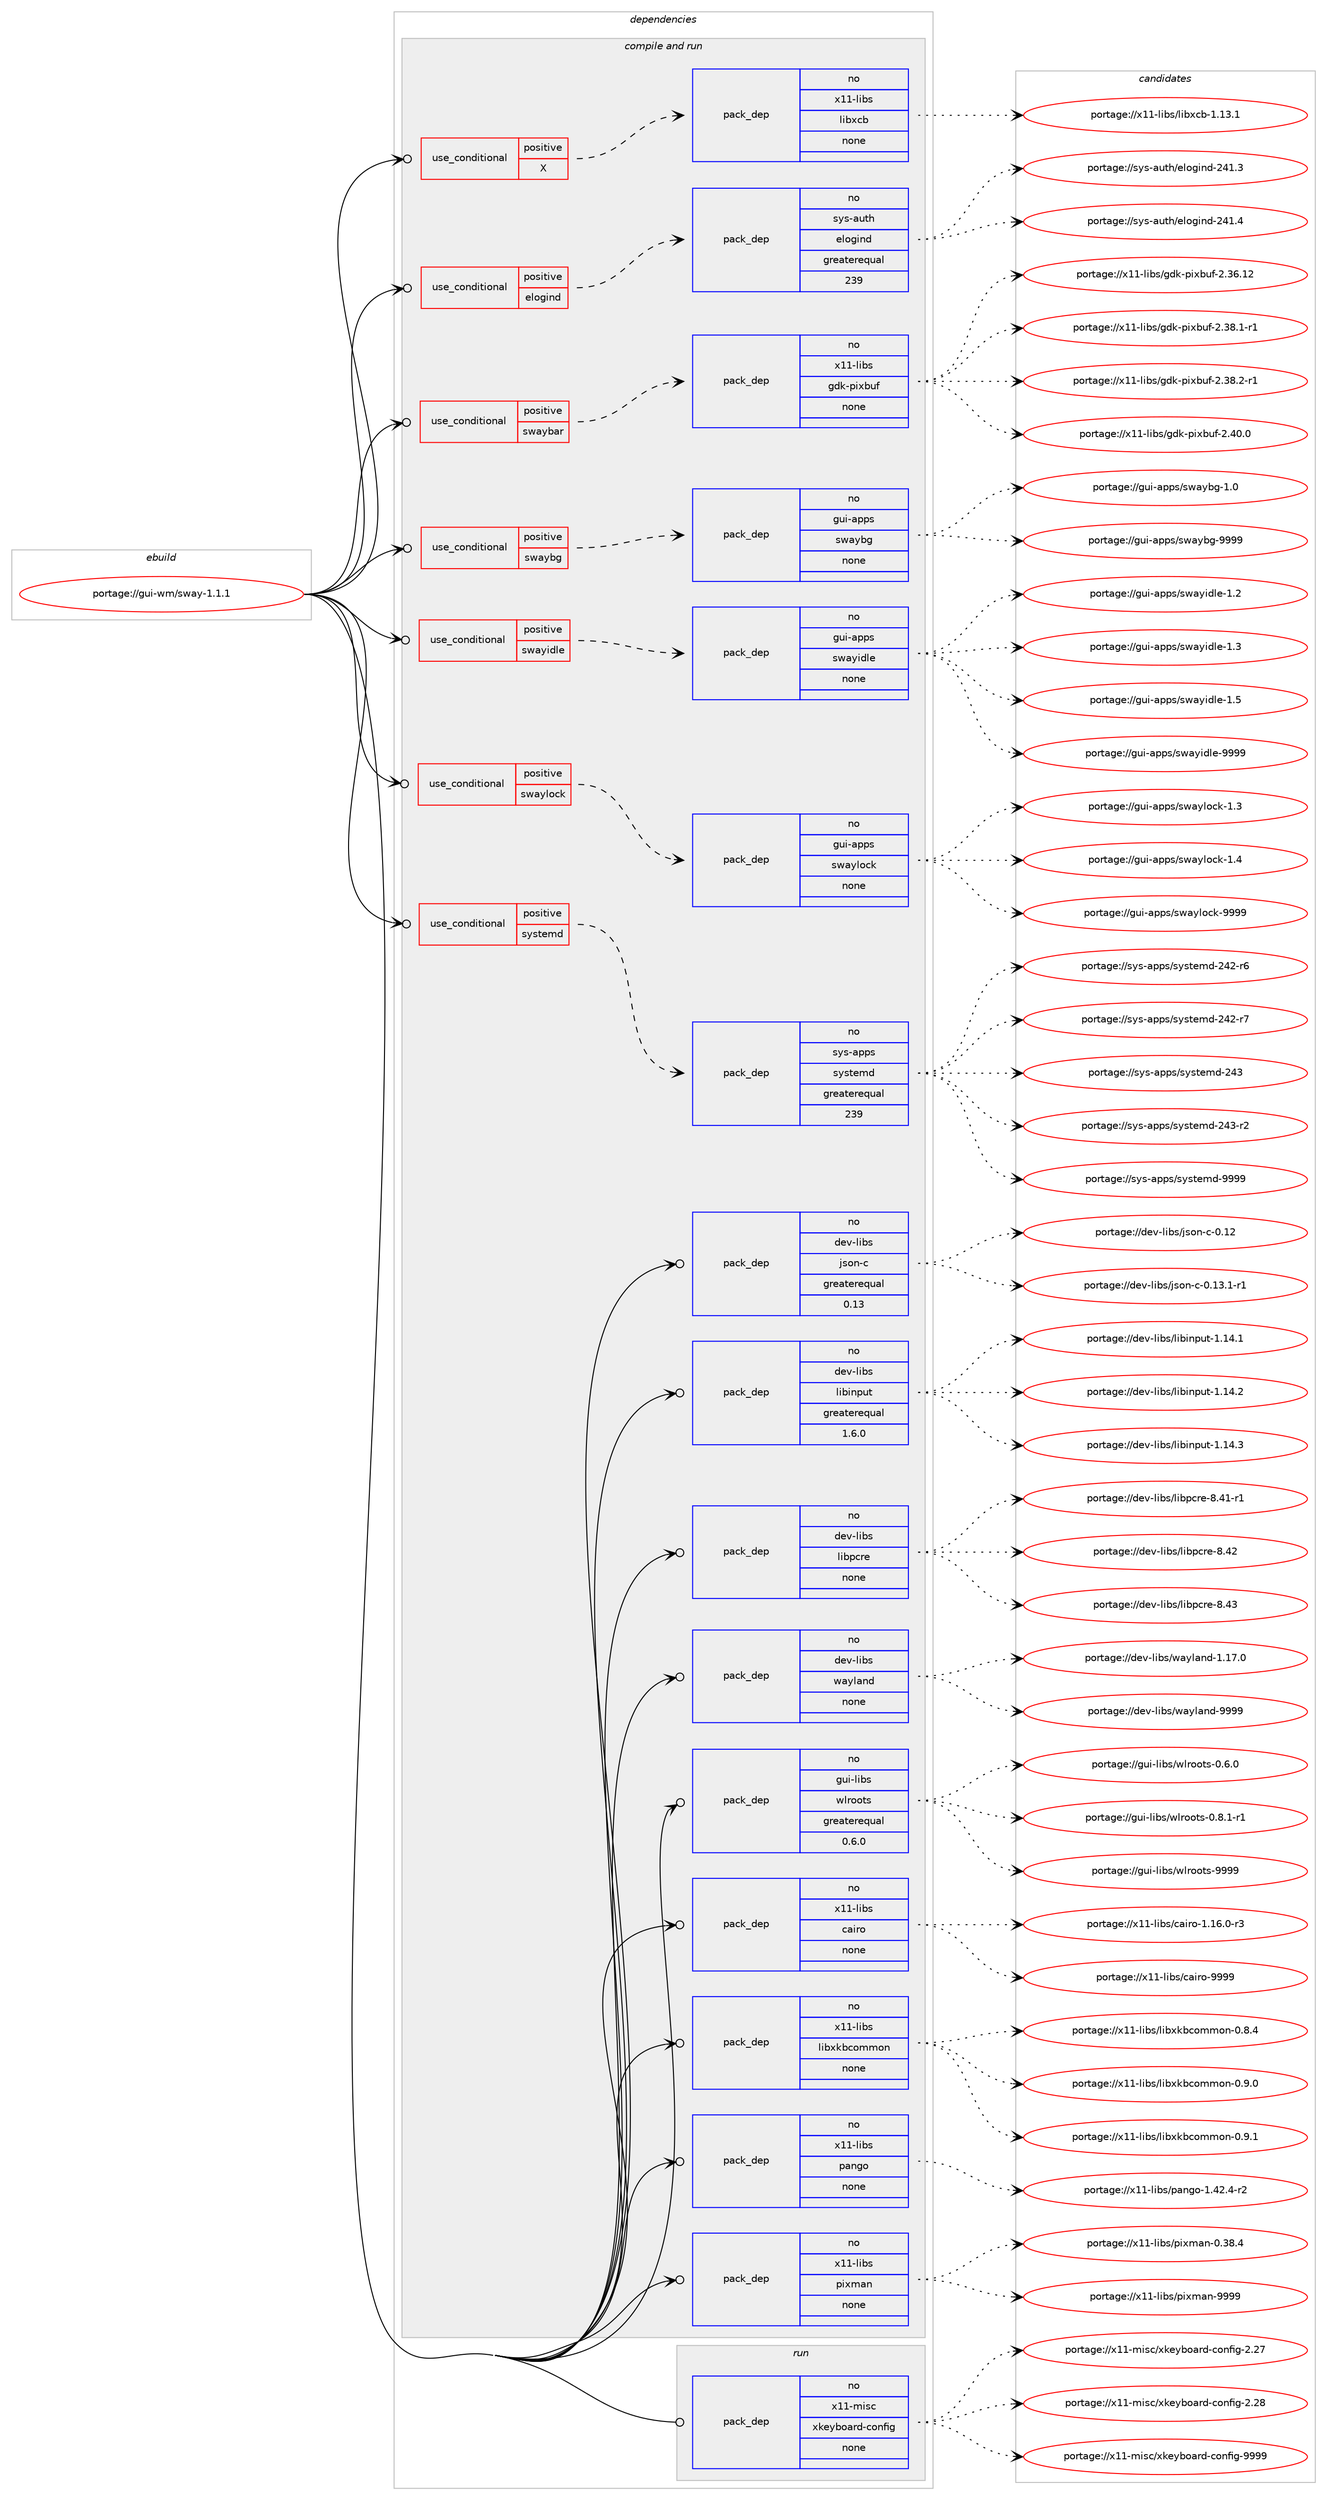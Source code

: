 digraph prolog {

# *************
# Graph options
# *************

newrank=true;
concentrate=true;
compound=true;
graph [rankdir=LR,fontname=Helvetica,fontsize=10,ranksep=1.5];#, ranksep=2.5, nodesep=0.2];
edge  [arrowhead=vee];
node  [fontname=Helvetica,fontsize=10];

# **********
# The ebuild
# **********

subgraph cluster_leftcol {
color=gray;
rank=same;
label=<<i>ebuild</i>>;
id [label="portage://gui-wm/sway-1.1.1", color=red, width=4, href="../gui-wm/sway-1.1.1.svg"];
}

# ****************
# The dependencies
# ****************

subgraph cluster_midcol {
color=gray;
label=<<i>dependencies</i>>;
subgraph cluster_compile {
fillcolor="#eeeeee";
style=filled;
label=<<i>compile</i>>;
}
subgraph cluster_compileandrun {
fillcolor="#eeeeee";
style=filled;
label=<<i>compile and run</i>>;
subgraph cond74851 {
dependency284198 [label=<<TABLE BORDER="0" CELLBORDER="1" CELLSPACING="0" CELLPADDING="4"><TR><TD ROWSPAN="3" CELLPADDING="10">use_conditional</TD></TR><TR><TD>positive</TD></TR><TR><TD>X</TD></TR></TABLE>>, shape=none, color=red];
subgraph pack205182 {
dependency284199 [label=<<TABLE BORDER="0" CELLBORDER="1" CELLSPACING="0" CELLPADDING="4" WIDTH="220"><TR><TD ROWSPAN="6" CELLPADDING="30">pack_dep</TD></TR><TR><TD WIDTH="110">no</TD></TR><TR><TD>x11-libs</TD></TR><TR><TD>libxcb</TD></TR><TR><TD>none</TD></TR><TR><TD></TD></TR></TABLE>>, shape=none, color=blue];
}
dependency284198:e -> dependency284199:w [weight=20,style="dashed",arrowhead="vee"];
}
id:e -> dependency284198:w [weight=20,style="solid",arrowhead="odotvee"];
subgraph cond74852 {
dependency284200 [label=<<TABLE BORDER="0" CELLBORDER="1" CELLSPACING="0" CELLPADDING="4"><TR><TD ROWSPAN="3" CELLPADDING="10">use_conditional</TD></TR><TR><TD>positive</TD></TR><TR><TD>elogind</TD></TR></TABLE>>, shape=none, color=red];
subgraph pack205183 {
dependency284201 [label=<<TABLE BORDER="0" CELLBORDER="1" CELLSPACING="0" CELLPADDING="4" WIDTH="220"><TR><TD ROWSPAN="6" CELLPADDING="30">pack_dep</TD></TR><TR><TD WIDTH="110">no</TD></TR><TR><TD>sys-auth</TD></TR><TR><TD>elogind</TD></TR><TR><TD>greaterequal</TD></TR><TR><TD>239</TD></TR></TABLE>>, shape=none, color=blue];
}
dependency284200:e -> dependency284201:w [weight=20,style="dashed",arrowhead="vee"];
}
id:e -> dependency284200:w [weight=20,style="solid",arrowhead="odotvee"];
subgraph cond74853 {
dependency284202 [label=<<TABLE BORDER="0" CELLBORDER="1" CELLSPACING="0" CELLPADDING="4"><TR><TD ROWSPAN="3" CELLPADDING="10">use_conditional</TD></TR><TR><TD>positive</TD></TR><TR><TD>swaybar</TD></TR></TABLE>>, shape=none, color=red];
subgraph pack205184 {
dependency284203 [label=<<TABLE BORDER="0" CELLBORDER="1" CELLSPACING="0" CELLPADDING="4" WIDTH="220"><TR><TD ROWSPAN="6" CELLPADDING="30">pack_dep</TD></TR><TR><TD WIDTH="110">no</TD></TR><TR><TD>x11-libs</TD></TR><TR><TD>gdk-pixbuf</TD></TR><TR><TD>none</TD></TR><TR><TD></TD></TR></TABLE>>, shape=none, color=blue];
}
dependency284202:e -> dependency284203:w [weight=20,style="dashed",arrowhead="vee"];
}
id:e -> dependency284202:w [weight=20,style="solid",arrowhead="odotvee"];
subgraph cond74854 {
dependency284204 [label=<<TABLE BORDER="0" CELLBORDER="1" CELLSPACING="0" CELLPADDING="4"><TR><TD ROWSPAN="3" CELLPADDING="10">use_conditional</TD></TR><TR><TD>positive</TD></TR><TR><TD>swaybg</TD></TR></TABLE>>, shape=none, color=red];
subgraph pack205185 {
dependency284205 [label=<<TABLE BORDER="0" CELLBORDER="1" CELLSPACING="0" CELLPADDING="4" WIDTH="220"><TR><TD ROWSPAN="6" CELLPADDING="30">pack_dep</TD></TR><TR><TD WIDTH="110">no</TD></TR><TR><TD>gui-apps</TD></TR><TR><TD>swaybg</TD></TR><TR><TD>none</TD></TR><TR><TD></TD></TR></TABLE>>, shape=none, color=blue];
}
dependency284204:e -> dependency284205:w [weight=20,style="dashed",arrowhead="vee"];
}
id:e -> dependency284204:w [weight=20,style="solid",arrowhead="odotvee"];
subgraph cond74855 {
dependency284206 [label=<<TABLE BORDER="0" CELLBORDER="1" CELLSPACING="0" CELLPADDING="4"><TR><TD ROWSPAN="3" CELLPADDING="10">use_conditional</TD></TR><TR><TD>positive</TD></TR><TR><TD>swayidle</TD></TR></TABLE>>, shape=none, color=red];
subgraph pack205186 {
dependency284207 [label=<<TABLE BORDER="0" CELLBORDER="1" CELLSPACING="0" CELLPADDING="4" WIDTH="220"><TR><TD ROWSPAN="6" CELLPADDING="30">pack_dep</TD></TR><TR><TD WIDTH="110">no</TD></TR><TR><TD>gui-apps</TD></TR><TR><TD>swayidle</TD></TR><TR><TD>none</TD></TR><TR><TD></TD></TR></TABLE>>, shape=none, color=blue];
}
dependency284206:e -> dependency284207:w [weight=20,style="dashed",arrowhead="vee"];
}
id:e -> dependency284206:w [weight=20,style="solid",arrowhead="odotvee"];
subgraph cond74856 {
dependency284208 [label=<<TABLE BORDER="0" CELLBORDER="1" CELLSPACING="0" CELLPADDING="4"><TR><TD ROWSPAN="3" CELLPADDING="10">use_conditional</TD></TR><TR><TD>positive</TD></TR><TR><TD>swaylock</TD></TR></TABLE>>, shape=none, color=red];
subgraph pack205187 {
dependency284209 [label=<<TABLE BORDER="0" CELLBORDER="1" CELLSPACING="0" CELLPADDING="4" WIDTH="220"><TR><TD ROWSPAN="6" CELLPADDING="30">pack_dep</TD></TR><TR><TD WIDTH="110">no</TD></TR><TR><TD>gui-apps</TD></TR><TR><TD>swaylock</TD></TR><TR><TD>none</TD></TR><TR><TD></TD></TR></TABLE>>, shape=none, color=blue];
}
dependency284208:e -> dependency284209:w [weight=20,style="dashed",arrowhead="vee"];
}
id:e -> dependency284208:w [weight=20,style="solid",arrowhead="odotvee"];
subgraph cond74857 {
dependency284210 [label=<<TABLE BORDER="0" CELLBORDER="1" CELLSPACING="0" CELLPADDING="4"><TR><TD ROWSPAN="3" CELLPADDING="10">use_conditional</TD></TR><TR><TD>positive</TD></TR><TR><TD>systemd</TD></TR></TABLE>>, shape=none, color=red];
subgraph pack205188 {
dependency284211 [label=<<TABLE BORDER="0" CELLBORDER="1" CELLSPACING="0" CELLPADDING="4" WIDTH="220"><TR><TD ROWSPAN="6" CELLPADDING="30">pack_dep</TD></TR><TR><TD WIDTH="110">no</TD></TR><TR><TD>sys-apps</TD></TR><TR><TD>systemd</TD></TR><TR><TD>greaterequal</TD></TR><TR><TD>239</TD></TR></TABLE>>, shape=none, color=blue];
}
dependency284210:e -> dependency284211:w [weight=20,style="dashed",arrowhead="vee"];
}
id:e -> dependency284210:w [weight=20,style="solid",arrowhead="odotvee"];
subgraph pack205189 {
dependency284212 [label=<<TABLE BORDER="0" CELLBORDER="1" CELLSPACING="0" CELLPADDING="4" WIDTH="220"><TR><TD ROWSPAN="6" CELLPADDING="30">pack_dep</TD></TR><TR><TD WIDTH="110">no</TD></TR><TR><TD>dev-libs</TD></TR><TR><TD>json-c</TD></TR><TR><TD>greaterequal</TD></TR><TR><TD>0.13</TD></TR></TABLE>>, shape=none, color=blue];
}
id:e -> dependency284212:w [weight=20,style="solid",arrowhead="odotvee"];
subgraph pack205190 {
dependency284213 [label=<<TABLE BORDER="0" CELLBORDER="1" CELLSPACING="0" CELLPADDING="4" WIDTH="220"><TR><TD ROWSPAN="6" CELLPADDING="30">pack_dep</TD></TR><TR><TD WIDTH="110">no</TD></TR><TR><TD>dev-libs</TD></TR><TR><TD>libinput</TD></TR><TR><TD>greaterequal</TD></TR><TR><TD>1.6.0</TD></TR></TABLE>>, shape=none, color=blue];
}
id:e -> dependency284213:w [weight=20,style="solid",arrowhead="odotvee"];
subgraph pack205191 {
dependency284214 [label=<<TABLE BORDER="0" CELLBORDER="1" CELLSPACING="0" CELLPADDING="4" WIDTH="220"><TR><TD ROWSPAN="6" CELLPADDING="30">pack_dep</TD></TR><TR><TD WIDTH="110">no</TD></TR><TR><TD>dev-libs</TD></TR><TR><TD>libpcre</TD></TR><TR><TD>none</TD></TR><TR><TD></TD></TR></TABLE>>, shape=none, color=blue];
}
id:e -> dependency284214:w [weight=20,style="solid",arrowhead="odotvee"];
subgraph pack205192 {
dependency284215 [label=<<TABLE BORDER="0" CELLBORDER="1" CELLSPACING="0" CELLPADDING="4" WIDTH="220"><TR><TD ROWSPAN="6" CELLPADDING="30">pack_dep</TD></TR><TR><TD WIDTH="110">no</TD></TR><TR><TD>dev-libs</TD></TR><TR><TD>wayland</TD></TR><TR><TD>none</TD></TR><TR><TD></TD></TR></TABLE>>, shape=none, color=blue];
}
id:e -> dependency284215:w [weight=20,style="solid",arrowhead="odotvee"];
subgraph pack205193 {
dependency284216 [label=<<TABLE BORDER="0" CELLBORDER="1" CELLSPACING="0" CELLPADDING="4" WIDTH="220"><TR><TD ROWSPAN="6" CELLPADDING="30">pack_dep</TD></TR><TR><TD WIDTH="110">no</TD></TR><TR><TD>gui-libs</TD></TR><TR><TD>wlroots</TD></TR><TR><TD>greaterequal</TD></TR><TR><TD>0.6.0</TD></TR></TABLE>>, shape=none, color=blue];
}
id:e -> dependency284216:w [weight=20,style="solid",arrowhead="odotvee"];
subgraph pack205194 {
dependency284217 [label=<<TABLE BORDER="0" CELLBORDER="1" CELLSPACING="0" CELLPADDING="4" WIDTH="220"><TR><TD ROWSPAN="6" CELLPADDING="30">pack_dep</TD></TR><TR><TD WIDTH="110">no</TD></TR><TR><TD>x11-libs</TD></TR><TR><TD>cairo</TD></TR><TR><TD>none</TD></TR><TR><TD></TD></TR></TABLE>>, shape=none, color=blue];
}
id:e -> dependency284217:w [weight=20,style="solid",arrowhead="odotvee"];
subgraph pack205195 {
dependency284218 [label=<<TABLE BORDER="0" CELLBORDER="1" CELLSPACING="0" CELLPADDING="4" WIDTH="220"><TR><TD ROWSPAN="6" CELLPADDING="30">pack_dep</TD></TR><TR><TD WIDTH="110">no</TD></TR><TR><TD>x11-libs</TD></TR><TR><TD>libxkbcommon</TD></TR><TR><TD>none</TD></TR><TR><TD></TD></TR></TABLE>>, shape=none, color=blue];
}
id:e -> dependency284218:w [weight=20,style="solid",arrowhead="odotvee"];
subgraph pack205196 {
dependency284219 [label=<<TABLE BORDER="0" CELLBORDER="1" CELLSPACING="0" CELLPADDING="4" WIDTH="220"><TR><TD ROWSPAN="6" CELLPADDING="30">pack_dep</TD></TR><TR><TD WIDTH="110">no</TD></TR><TR><TD>x11-libs</TD></TR><TR><TD>pango</TD></TR><TR><TD>none</TD></TR><TR><TD></TD></TR></TABLE>>, shape=none, color=blue];
}
id:e -> dependency284219:w [weight=20,style="solid",arrowhead="odotvee"];
subgraph pack205197 {
dependency284220 [label=<<TABLE BORDER="0" CELLBORDER="1" CELLSPACING="0" CELLPADDING="4" WIDTH="220"><TR><TD ROWSPAN="6" CELLPADDING="30">pack_dep</TD></TR><TR><TD WIDTH="110">no</TD></TR><TR><TD>x11-libs</TD></TR><TR><TD>pixman</TD></TR><TR><TD>none</TD></TR><TR><TD></TD></TR></TABLE>>, shape=none, color=blue];
}
id:e -> dependency284220:w [weight=20,style="solid",arrowhead="odotvee"];
}
subgraph cluster_run {
fillcolor="#eeeeee";
style=filled;
label=<<i>run</i>>;
subgraph pack205198 {
dependency284221 [label=<<TABLE BORDER="0" CELLBORDER="1" CELLSPACING="0" CELLPADDING="4" WIDTH="220"><TR><TD ROWSPAN="6" CELLPADDING="30">pack_dep</TD></TR><TR><TD WIDTH="110">no</TD></TR><TR><TD>x11-misc</TD></TR><TR><TD>xkeyboard-config</TD></TR><TR><TD>none</TD></TR><TR><TD></TD></TR></TABLE>>, shape=none, color=blue];
}
id:e -> dependency284221:w [weight=20,style="solid",arrowhead="odot"];
}
}

# **************
# The candidates
# **************

subgraph cluster_choices {
rank=same;
color=gray;
label=<<i>candidates</i>>;

subgraph choice205182 {
color=black;
nodesep=1;
choiceportage120494945108105981154710810598120999845494649514649 [label="portage://x11-libs/libxcb-1.13.1", color=red, width=4,href="../x11-libs/libxcb-1.13.1.svg"];
dependency284199:e -> choiceportage120494945108105981154710810598120999845494649514649:w [style=dotted,weight="100"];
}
subgraph choice205183 {
color=black;
nodesep=1;
choiceportage115121115459711711610447101108111103105110100455052494651 [label="portage://sys-auth/elogind-241.3", color=red, width=4,href="../sys-auth/elogind-241.3.svg"];
choiceportage115121115459711711610447101108111103105110100455052494652 [label="portage://sys-auth/elogind-241.4", color=red, width=4,href="../sys-auth/elogind-241.4.svg"];
dependency284201:e -> choiceportage115121115459711711610447101108111103105110100455052494651:w [style=dotted,weight="100"];
dependency284201:e -> choiceportage115121115459711711610447101108111103105110100455052494652:w [style=dotted,weight="100"];
}
subgraph choice205184 {
color=black;
nodesep=1;
choiceportage120494945108105981154710310010745112105120981171024550465154464950 [label="portage://x11-libs/gdk-pixbuf-2.36.12", color=red, width=4,href="../x11-libs/gdk-pixbuf-2.36.12.svg"];
choiceportage12049494510810598115471031001074511210512098117102455046515646494511449 [label="portage://x11-libs/gdk-pixbuf-2.38.1-r1", color=red, width=4,href="../x11-libs/gdk-pixbuf-2.38.1-r1.svg"];
choiceportage12049494510810598115471031001074511210512098117102455046515646504511449 [label="portage://x11-libs/gdk-pixbuf-2.38.2-r1", color=red, width=4,href="../x11-libs/gdk-pixbuf-2.38.2-r1.svg"];
choiceportage1204949451081059811547103100107451121051209811710245504652484648 [label="portage://x11-libs/gdk-pixbuf-2.40.0", color=red, width=4,href="../x11-libs/gdk-pixbuf-2.40.0.svg"];
dependency284203:e -> choiceportage120494945108105981154710310010745112105120981171024550465154464950:w [style=dotted,weight="100"];
dependency284203:e -> choiceportage12049494510810598115471031001074511210512098117102455046515646494511449:w [style=dotted,weight="100"];
dependency284203:e -> choiceportage12049494510810598115471031001074511210512098117102455046515646504511449:w [style=dotted,weight="100"];
dependency284203:e -> choiceportage1204949451081059811547103100107451121051209811710245504652484648:w [style=dotted,weight="100"];
}
subgraph choice205185 {
color=black;
nodesep=1;
choiceportage103117105459711211211547115119971219810345494648 [label="portage://gui-apps/swaybg-1.0", color=red, width=4,href="../gui-apps/swaybg-1.0.svg"];
choiceportage10311710545971121121154711511997121981034557575757 [label="portage://gui-apps/swaybg-9999", color=red, width=4,href="../gui-apps/swaybg-9999.svg"];
dependency284205:e -> choiceportage103117105459711211211547115119971219810345494648:w [style=dotted,weight="100"];
dependency284205:e -> choiceportage10311710545971121121154711511997121981034557575757:w [style=dotted,weight="100"];
}
subgraph choice205186 {
color=black;
nodesep=1;
choiceportage1031171054597112112115471151199712110510010810145494650 [label="portage://gui-apps/swayidle-1.2", color=red, width=4,href="../gui-apps/swayidle-1.2.svg"];
choiceportage1031171054597112112115471151199712110510010810145494651 [label="portage://gui-apps/swayidle-1.3", color=red, width=4,href="../gui-apps/swayidle-1.3.svg"];
choiceportage1031171054597112112115471151199712110510010810145494653 [label="portage://gui-apps/swayidle-1.5", color=red, width=4,href="../gui-apps/swayidle-1.5.svg"];
choiceportage103117105459711211211547115119971211051001081014557575757 [label="portage://gui-apps/swayidle-9999", color=red, width=4,href="../gui-apps/swayidle-9999.svg"];
dependency284207:e -> choiceportage1031171054597112112115471151199712110510010810145494650:w [style=dotted,weight="100"];
dependency284207:e -> choiceportage1031171054597112112115471151199712110510010810145494651:w [style=dotted,weight="100"];
dependency284207:e -> choiceportage1031171054597112112115471151199712110510010810145494653:w [style=dotted,weight="100"];
dependency284207:e -> choiceportage103117105459711211211547115119971211051001081014557575757:w [style=dotted,weight="100"];
}
subgraph choice205187 {
color=black;
nodesep=1;
choiceportage103117105459711211211547115119971211081119910745494651 [label="portage://gui-apps/swaylock-1.3", color=red, width=4,href="../gui-apps/swaylock-1.3.svg"];
choiceportage103117105459711211211547115119971211081119910745494652 [label="portage://gui-apps/swaylock-1.4", color=red, width=4,href="../gui-apps/swaylock-1.4.svg"];
choiceportage10311710545971121121154711511997121108111991074557575757 [label="portage://gui-apps/swaylock-9999", color=red, width=4,href="../gui-apps/swaylock-9999.svg"];
dependency284209:e -> choiceportage103117105459711211211547115119971211081119910745494651:w [style=dotted,weight="100"];
dependency284209:e -> choiceportage103117105459711211211547115119971211081119910745494652:w [style=dotted,weight="100"];
dependency284209:e -> choiceportage10311710545971121121154711511997121108111991074557575757:w [style=dotted,weight="100"];
}
subgraph choice205188 {
color=black;
nodesep=1;
choiceportage115121115459711211211547115121115116101109100455052504511454 [label="portage://sys-apps/systemd-242-r6", color=red, width=4,href="../sys-apps/systemd-242-r6.svg"];
choiceportage115121115459711211211547115121115116101109100455052504511455 [label="portage://sys-apps/systemd-242-r7", color=red, width=4,href="../sys-apps/systemd-242-r7.svg"];
choiceportage11512111545971121121154711512111511610110910045505251 [label="portage://sys-apps/systemd-243", color=red, width=4,href="../sys-apps/systemd-243.svg"];
choiceportage115121115459711211211547115121115116101109100455052514511450 [label="portage://sys-apps/systemd-243-r2", color=red, width=4,href="../sys-apps/systemd-243-r2.svg"];
choiceportage1151211154597112112115471151211151161011091004557575757 [label="portage://sys-apps/systemd-9999", color=red, width=4,href="../sys-apps/systemd-9999.svg"];
dependency284211:e -> choiceportage115121115459711211211547115121115116101109100455052504511454:w [style=dotted,weight="100"];
dependency284211:e -> choiceportage115121115459711211211547115121115116101109100455052504511455:w [style=dotted,weight="100"];
dependency284211:e -> choiceportage11512111545971121121154711512111511610110910045505251:w [style=dotted,weight="100"];
dependency284211:e -> choiceportage115121115459711211211547115121115116101109100455052514511450:w [style=dotted,weight="100"];
dependency284211:e -> choiceportage1151211154597112112115471151211151161011091004557575757:w [style=dotted,weight="100"];
}
subgraph choice205189 {
color=black;
nodesep=1;
choiceportage10010111845108105981154710611511111045994548464950 [label="portage://dev-libs/json-c-0.12", color=red, width=4,href="../dev-libs/json-c-0.12.svg"];
choiceportage1001011184510810598115471061151111104599454846495146494511449 [label="portage://dev-libs/json-c-0.13.1-r1", color=red, width=4,href="../dev-libs/json-c-0.13.1-r1.svg"];
dependency284212:e -> choiceportage10010111845108105981154710611511111045994548464950:w [style=dotted,weight="100"];
dependency284212:e -> choiceportage1001011184510810598115471061151111104599454846495146494511449:w [style=dotted,weight="100"];
}
subgraph choice205190 {
color=black;
nodesep=1;
choiceportage1001011184510810598115471081059810511011211711645494649524649 [label="portage://dev-libs/libinput-1.14.1", color=red, width=4,href="../dev-libs/libinput-1.14.1.svg"];
choiceportage1001011184510810598115471081059810511011211711645494649524650 [label="portage://dev-libs/libinput-1.14.2", color=red, width=4,href="../dev-libs/libinput-1.14.2.svg"];
choiceportage1001011184510810598115471081059810511011211711645494649524651 [label="portage://dev-libs/libinput-1.14.3", color=red, width=4,href="../dev-libs/libinput-1.14.3.svg"];
dependency284213:e -> choiceportage1001011184510810598115471081059810511011211711645494649524649:w [style=dotted,weight="100"];
dependency284213:e -> choiceportage1001011184510810598115471081059810511011211711645494649524650:w [style=dotted,weight="100"];
dependency284213:e -> choiceportage1001011184510810598115471081059810511011211711645494649524651:w [style=dotted,weight="100"];
}
subgraph choice205191 {
color=black;
nodesep=1;
choiceportage100101118451081059811547108105981129911410145564652494511449 [label="portage://dev-libs/libpcre-8.41-r1", color=red, width=4,href="../dev-libs/libpcre-8.41-r1.svg"];
choiceportage10010111845108105981154710810598112991141014556465250 [label="portage://dev-libs/libpcre-8.42", color=red, width=4,href="../dev-libs/libpcre-8.42.svg"];
choiceportage10010111845108105981154710810598112991141014556465251 [label="portage://dev-libs/libpcre-8.43", color=red, width=4,href="../dev-libs/libpcre-8.43.svg"];
dependency284214:e -> choiceportage100101118451081059811547108105981129911410145564652494511449:w [style=dotted,weight="100"];
dependency284214:e -> choiceportage10010111845108105981154710810598112991141014556465250:w [style=dotted,weight="100"];
dependency284214:e -> choiceportage10010111845108105981154710810598112991141014556465251:w [style=dotted,weight="100"];
}
subgraph choice205192 {
color=black;
nodesep=1;
choiceportage100101118451081059811547119971211089711010045494649554648 [label="portage://dev-libs/wayland-1.17.0", color=red, width=4,href="../dev-libs/wayland-1.17.0.svg"];
choiceportage10010111845108105981154711997121108971101004557575757 [label="portage://dev-libs/wayland-9999", color=red, width=4,href="../dev-libs/wayland-9999.svg"];
dependency284215:e -> choiceportage100101118451081059811547119971211089711010045494649554648:w [style=dotted,weight="100"];
dependency284215:e -> choiceportage10010111845108105981154711997121108971101004557575757:w [style=dotted,weight="100"];
}
subgraph choice205193 {
color=black;
nodesep=1;
choiceportage103117105451081059811547119108114111111116115454846544648 [label="portage://gui-libs/wlroots-0.6.0", color=red, width=4,href="../gui-libs/wlroots-0.6.0.svg"];
choiceportage1031171054510810598115471191081141111111161154548465646494511449 [label="portage://gui-libs/wlroots-0.8.1-r1", color=red, width=4,href="../gui-libs/wlroots-0.8.1-r1.svg"];
choiceportage1031171054510810598115471191081141111111161154557575757 [label="portage://gui-libs/wlroots-9999", color=red, width=4,href="../gui-libs/wlroots-9999.svg"];
dependency284216:e -> choiceportage103117105451081059811547119108114111111116115454846544648:w [style=dotted,weight="100"];
dependency284216:e -> choiceportage1031171054510810598115471191081141111111161154548465646494511449:w [style=dotted,weight="100"];
dependency284216:e -> choiceportage1031171054510810598115471191081141111111161154557575757:w [style=dotted,weight="100"];
}
subgraph choice205194 {
color=black;
nodesep=1;
choiceportage12049494510810598115479997105114111454946495446484511451 [label="portage://x11-libs/cairo-1.16.0-r3", color=red, width=4,href="../x11-libs/cairo-1.16.0-r3.svg"];
choiceportage120494945108105981154799971051141114557575757 [label="portage://x11-libs/cairo-9999", color=red, width=4,href="../x11-libs/cairo-9999.svg"];
dependency284217:e -> choiceportage12049494510810598115479997105114111454946495446484511451:w [style=dotted,weight="100"];
dependency284217:e -> choiceportage120494945108105981154799971051141114557575757:w [style=dotted,weight="100"];
}
subgraph choice205195 {
color=black;
nodesep=1;
choiceportage1204949451081059811547108105981201079899111109109111110454846564652 [label="portage://x11-libs/libxkbcommon-0.8.4", color=red, width=4,href="../x11-libs/libxkbcommon-0.8.4.svg"];
choiceportage1204949451081059811547108105981201079899111109109111110454846574648 [label="portage://x11-libs/libxkbcommon-0.9.0", color=red, width=4,href="../x11-libs/libxkbcommon-0.9.0.svg"];
choiceportage1204949451081059811547108105981201079899111109109111110454846574649 [label="portage://x11-libs/libxkbcommon-0.9.1", color=red, width=4,href="../x11-libs/libxkbcommon-0.9.1.svg"];
dependency284218:e -> choiceportage1204949451081059811547108105981201079899111109109111110454846564652:w [style=dotted,weight="100"];
dependency284218:e -> choiceportage1204949451081059811547108105981201079899111109109111110454846574648:w [style=dotted,weight="100"];
dependency284218:e -> choiceportage1204949451081059811547108105981201079899111109109111110454846574649:w [style=dotted,weight="100"];
}
subgraph choice205196 {
color=black;
nodesep=1;
choiceportage120494945108105981154711297110103111454946525046524511450 [label="portage://x11-libs/pango-1.42.4-r2", color=red, width=4,href="../x11-libs/pango-1.42.4-r2.svg"];
dependency284219:e -> choiceportage120494945108105981154711297110103111454946525046524511450:w [style=dotted,weight="100"];
}
subgraph choice205197 {
color=black;
nodesep=1;
choiceportage12049494510810598115471121051201099711045484651564652 [label="portage://x11-libs/pixman-0.38.4", color=red, width=4,href="../x11-libs/pixman-0.38.4.svg"];
choiceportage1204949451081059811547112105120109971104557575757 [label="portage://x11-libs/pixman-9999", color=red, width=4,href="../x11-libs/pixman-9999.svg"];
dependency284220:e -> choiceportage12049494510810598115471121051201099711045484651564652:w [style=dotted,weight="100"];
dependency284220:e -> choiceportage1204949451081059811547112105120109971104557575757:w [style=dotted,weight="100"];
}
subgraph choice205198 {
color=black;
nodesep=1;
choiceportage1204949451091051159947120107101121981119711410045991111101021051034550465055 [label="portage://x11-misc/xkeyboard-config-2.27", color=red, width=4,href="../x11-misc/xkeyboard-config-2.27.svg"];
choiceportage1204949451091051159947120107101121981119711410045991111101021051034550465056 [label="portage://x11-misc/xkeyboard-config-2.28", color=red, width=4,href="../x11-misc/xkeyboard-config-2.28.svg"];
choiceportage1204949451091051159947120107101121981119711410045991111101021051034557575757 [label="portage://x11-misc/xkeyboard-config-9999", color=red, width=4,href="../x11-misc/xkeyboard-config-9999.svg"];
dependency284221:e -> choiceportage1204949451091051159947120107101121981119711410045991111101021051034550465055:w [style=dotted,weight="100"];
dependency284221:e -> choiceportage1204949451091051159947120107101121981119711410045991111101021051034550465056:w [style=dotted,weight="100"];
dependency284221:e -> choiceportage1204949451091051159947120107101121981119711410045991111101021051034557575757:w [style=dotted,weight="100"];
}
}

}
